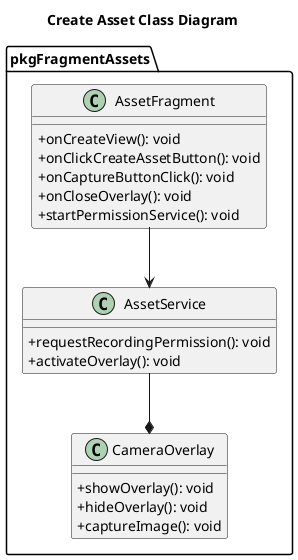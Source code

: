 @startuml CreateAssetClassDiagram

title Create Asset Class Diagram
skinparam classAttributeIconSize 0
skinparam linetype ortho

package pkgFragmentAssets {

    ' Main Fragment
    class AssetFragment {
        + onCreateView(): void
        + onClickCreateAssetButton(): void
        + onCaptureButtonClick(): void
        + onCloseOverlay(): void
        + startPermissionService(): void
    }

    ' Permission Management Service
    class AssetService {
        + requestRecordingPermission(): void
        + activateOverlay(): void
    }

    ' Camera Overlay Logic
    class CameraOverlay {
        + showOverlay(): void
        + hideOverlay(): void
        + captureImage(): void
    }
}

' Relationships
AssetFragment --> AssetService
AssetService --*CameraOverlay 


@enduml
